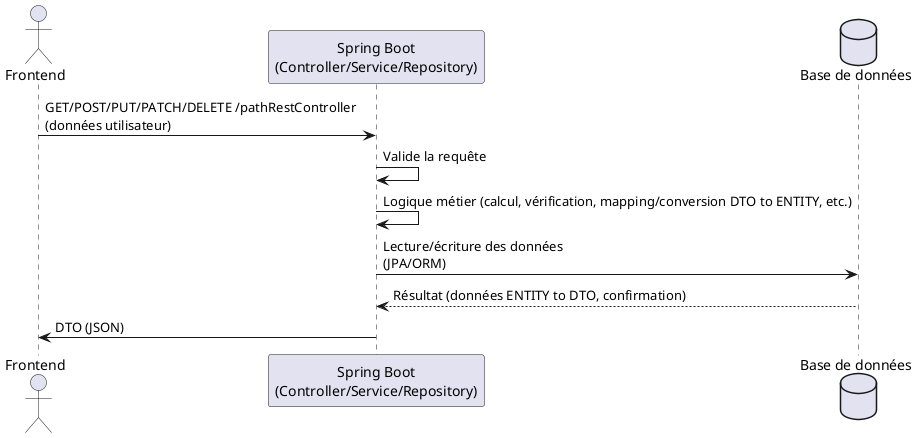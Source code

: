 @startuml
actor Frontend
participant "Spring Boot\n(Controller/Service/Repository)" as SpringBoot
database "Base de données" as DB

Frontend -> SpringBoot : GET/POST/PUT/PATCH/DELETE /pathRestController \n(données utilisateur)
SpringBoot -> SpringBoot : Valide la requête
SpringBoot -> SpringBoot : Logique métier (calcul, vérification, mapping/conversion DTO to ENTITY, etc.)
SpringBoot -> DB : Lecture/écriture des données\n(JPA/ORM)
DB --> SpringBoot : Résultat (données ENTITY to DTO, confirmation)
SpringBoot -> Frontend : DTO (JSON)
@enduml
